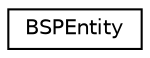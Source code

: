 digraph "Graphical Class Hierarchy"
{
  edge [fontname="Helvetica",fontsize="10",labelfontname="Helvetica",labelfontsize="10"];
  node [fontname="Helvetica",fontsize="10",shape=record];
  rankdir="LR";
  Node1 [label="BSPEntity",height=0.2,width=0.4,color="black", fillcolor="white", style="filled",URL="$struct_b_s_p_entity.html"];
}
